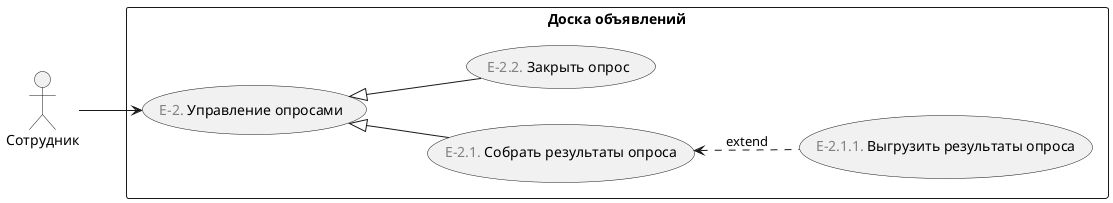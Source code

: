 ﻿@startuml
'https://plantuml.com/use-case-diagram

left to right direction

:Сотрудник: as employee

rectangle "Доска объявлений" {
    (<font color="gray">E-2.</font> Управление опросами) as manage_surveys
    (<font color="gray">E-2.1.</font> Собрать результаты опроса) as collect_survey_results

    employee --> manage_surveys    
    manage_surveys <|-- (<font color="gray">E-2.2.</font> Закрыть опрос) 
    manage_surveys <|-- collect_survey_results
    
    collect_survey_results <.. (<font color="gray">E-2.1.1.</font> Выгрузить результаты опроса) : extend
}

@enduml